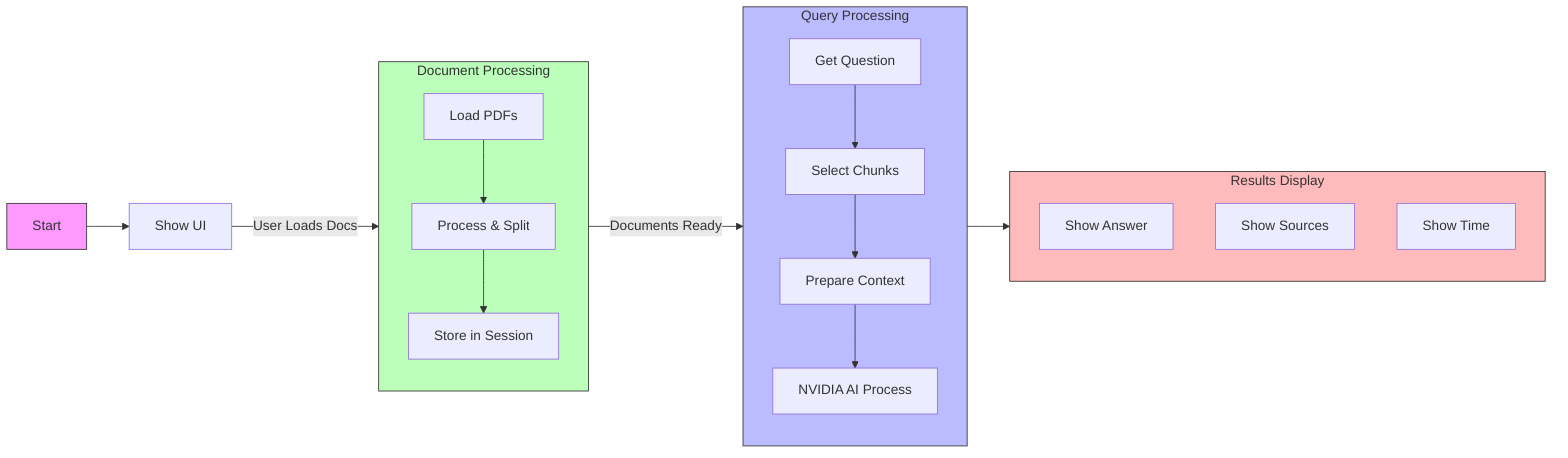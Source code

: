 flowchart LR
    A[Start] --> B[Show UI]
    
    subgraph Document_Processing[Document Processing]
        direction TB
        C[Load PDFs] --> D[Process & Split]
        D --> E[Store in Session]
    end
    
    subgraph Query_Processing[Query Processing]
        direction TB
        F[Get Question] --> G[Select Chunks]
        G --> H[Prepare Context]
        H --> I[NVIDIA AI Process]
    end
    
    subgraph Results[Results Display]
        direction TB
        J[Show Answer] & K[Show Sources] & L[Show Time]
    end
    
    B --> |User Loads Docs| Document_Processing
    Document_Processing --> |Documents Ready| Query_Processing
    Query_Processing --> Results
    
    style A fill:#f9f,stroke:#333
    style Document_Processing fill:#bfb,stroke:#333
    style Query_Processing fill:#bbf,stroke:#333
    style Results fill:#fbb,stroke:#333
    
    classDef group-label fill:none,stroke:none
    class Document_Processing,Query_Processing,Results group-label